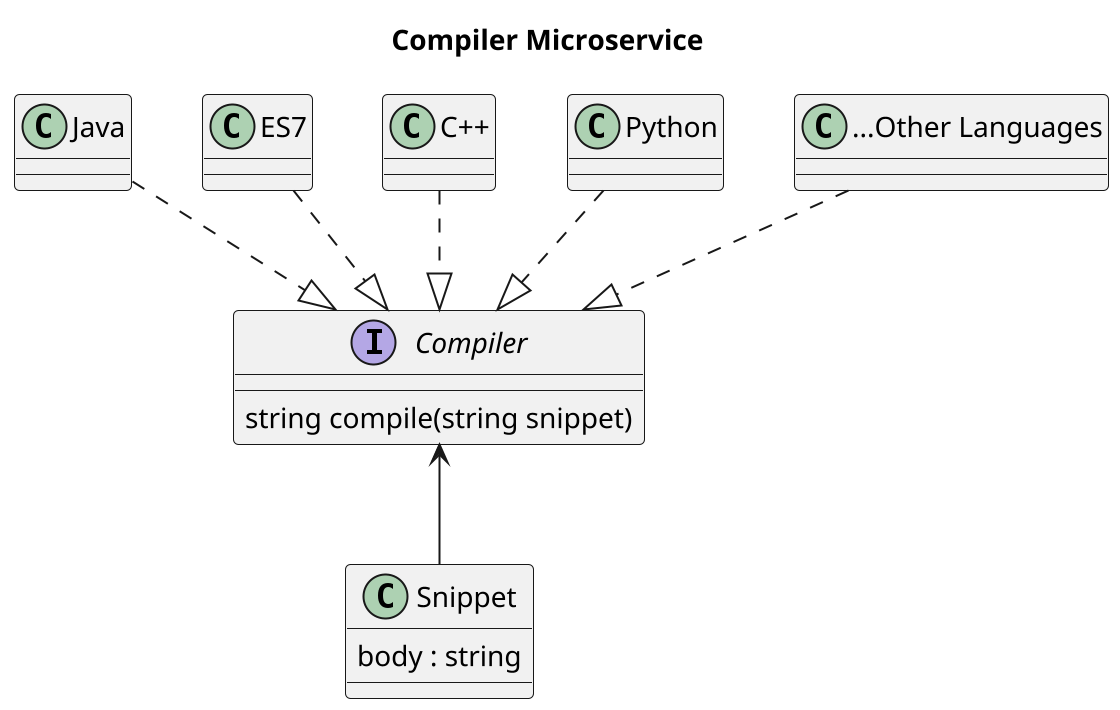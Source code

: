 @startuml
title Compiler Microservice

scale 2
set namespaceSeparator none

interface Compiler {
    string compile(string snippet)
}

Java ..|> Compiler
ES7 ..|> Compiler
"C++" ..|> Compiler
Python ..|> Compiler
"...Other Languages" ..|> Compiler

class Snippet {
    body : string
}

Compiler <-- Snippet
@enduml
